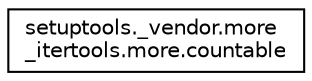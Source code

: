 digraph "Graphical Class Hierarchy"
{
 // LATEX_PDF_SIZE
  edge [fontname="Helvetica",fontsize="10",labelfontname="Helvetica",labelfontsize="10"];
  node [fontname="Helvetica",fontsize="10",shape=record];
  rankdir="LR";
  Node0 [label="setuptools._vendor.more\l_itertools.more.countable",height=0.2,width=0.4,color="black", fillcolor="white", style="filled",URL="$classsetuptools_1_1__vendor_1_1more__itertools_1_1more_1_1countable.html",tooltip=" "];
}
